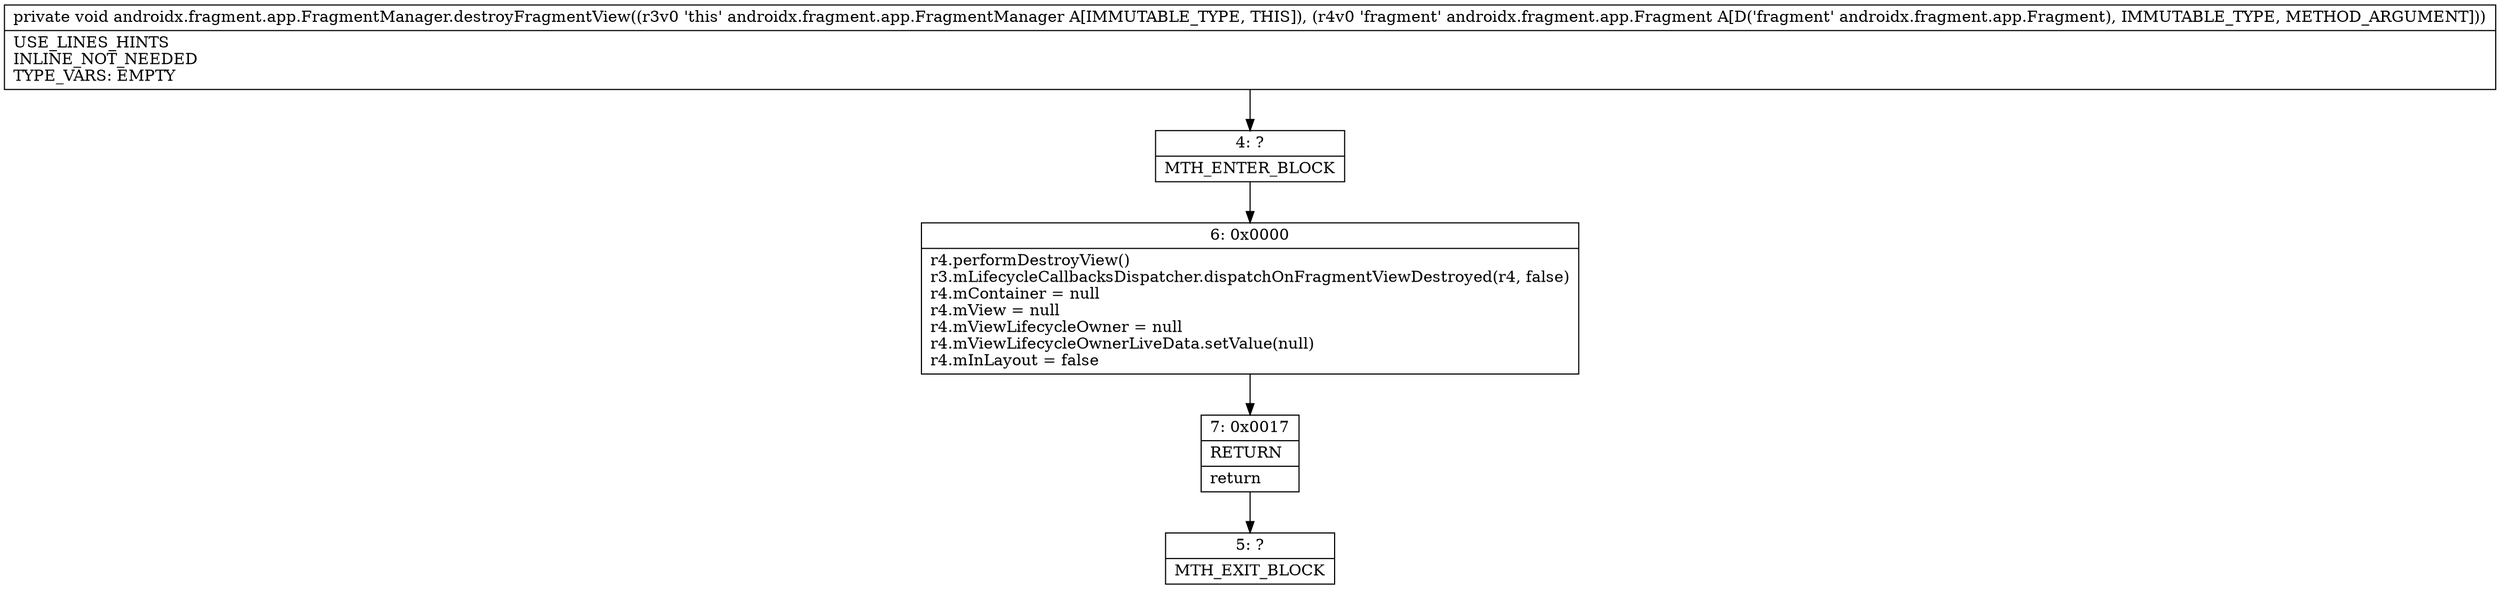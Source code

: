 digraph "CFG forandroidx.fragment.app.FragmentManager.destroyFragmentView(Landroidx\/fragment\/app\/Fragment;)V" {
Node_4 [shape=record,label="{4\:\ ?|MTH_ENTER_BLOCK\l}"];
Node_6 [shape=record,label="{6\:\ 0x0000|r4.performDestroyView()\lr3.mLifecycleCallbacksDispatcher.dispatchOnFragmentViewDestroyed(r4, false)\lr4.mContainer = null\lr4.mView = null\lr4.mViewLifecycleOwner = null\lr4.mViewLifecycleOwnerLiveData.setValue(null)\lr4.mInLayout = false\l}"];
Node_7 [shape=record,label="{7\:\ 0x0017|RETURN\l|return\l}"];
Node_5 [shape=record,label="{5\:\ ?|MTH_EXIT_BLOCK\l}"];
MethodNode[shape=record,label="{private void androidx.fragment.app.FragmentManager.destroyFragmentView((r3v0 'this' androidx.fragment.app.FragmentManager A[IMMUTABLE_TYPE, THIS]), (r4v0 'fragment' androidx.fragment.app.Fragment A[D('fragment' androidx.fragment.app.Fragment), IMMUTABLE_TYPE, METHOD_ARGUMENT]))  | USE_LINES_HINTS\lINLINE_NOT_NEEDED\lTYPE_VARS: EMPTY\l}"];
MethodNode -> Node_4;Node_4 -> Node_6;
Node_6 -> Node_7;
Node_7 -> Node_5;
}

